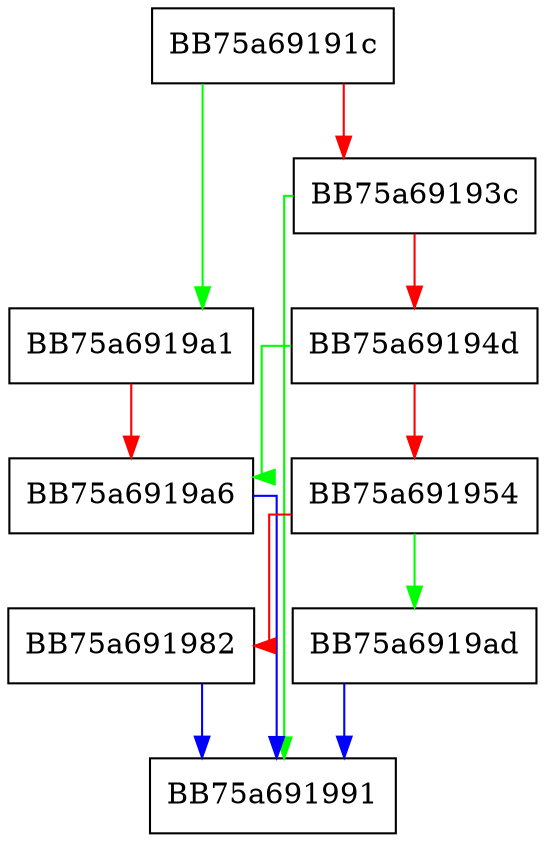 digraph GetAmsiSessionId {
  node [shape="box"];
  graph [splines=ortho];
  BB75a69191c -> BB75a6919a1 [color="green"];
  BB75a69191c -> BB75a69193c [color="red"];
  BB75a69193c -> BB75a691991 [color="green"];
  BB75a69193c -> BB75a69194d [color="red"];
  BB75a69194d -> BB75a6919a6 [color="green"];
  BB75a69194d -> BB75a691954 [color="red"];
  BB75a691954 -> BB75a6919ad [color="green"];
  BB75a691954 -> BB75a691982 [color="red"];
  BB75a691982 -> BB75a691991 [color="blue"];
  BB75a6919a1 -> BB75a6919a6 [color="red"];
  BB75a6919a6 -> BB75a691991 [color="blue"];
  BB75a6919ad -> BB75a691991 [color="blue"];
}